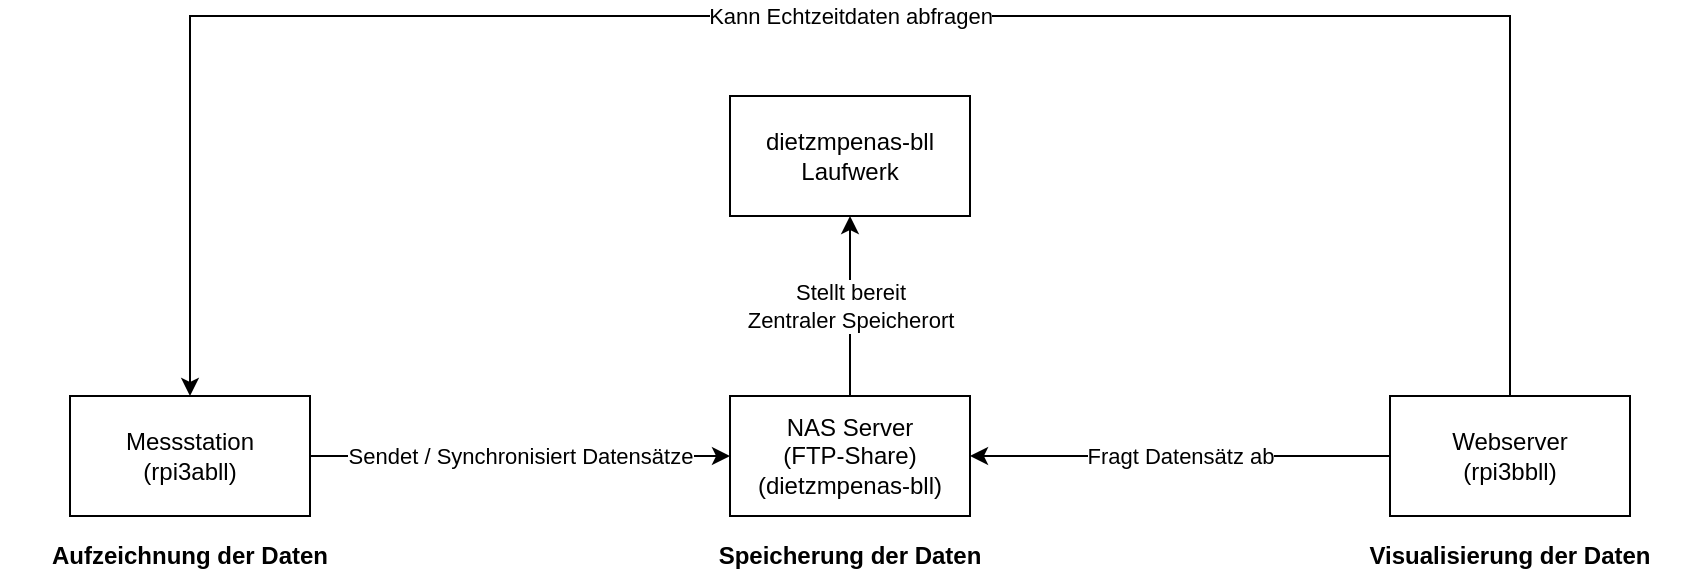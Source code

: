<mxfile version="14.4.3" type="device"><diagram id="5xvek9TMSaRDox-ukcm-" name="Seite-1"><mxGraphModel dx="1086" dy="816" grid="1" gridSize="10" guides="1" tooltips="1" connect="1" arrows="1" fold="1" page="1" pageScale="1" pageWidth="1169" pageHeight="827" math="0" shadow="0"><root><mxCell id="0"/><mxCell id="1" parent="0"/><mxCell id="Gx2wu3pGwZN7JVWsavH7-4" value="Sendet / Synchronisiert Datensätze" style="edgeStyle=orthogonalEdgeStyle;rounded=0;orthogonalLoop=1;jettySize=auto;html=1;exitX=1;exitY=0.5;exitDx=0;exitDy=0;entryX=0;entryY=0.5;entryDx=0;entryDy=0;" parent="1" source="Gx2wu3pGwZN7JVWsavH7-1" target="Gx2wu3pGwZN7JVWsavH7-2" edge="1"><mxGeometry relative="1" as="geometry"/></mxCell><mxCell id="Gx2wu3pGwZN7JVWsavH7-1" value="Messstation&lt;br&gt;(rpi3abll)" style="rounded=0;whiteSpace=wrap;html=1;" parent="1" vertex="1"><mxGeometry x="40" y="310" width="120" height="60" as="geometry"/></mxCell><mxCell id="Gx2wu3pGwZN7JVWsavH7-6" value="Stellt bereit&lt;br&gt;Zentraler Speicherort" style="edgeStyle=orthogonalEdgeStyle;rounded=0;orthogonalLoop=1;jettySize=auto;html=1;exitX=0.5;exitY=0;exitDx=0;exitDy=0;entryX=0.5;entryY=1;entryDx=0;entryDy=0;" parent="1" source="Gx2wu3pGwZN7JVWsavH7-2" target="Gx2wu3pGwZN7JVWsavH7-5" edge="1"><mxGeometry relative="1" as="geometry"/></mxCell><mxCell id="Gx2wu3pGwZN7JVWsavH7-2" value="NAS Server&lt;br&gt;(FTP-Share)&lt;br&gt;(dietzmpenas-bll)" style="rounded=0;whiteSpace=wrap;html=1;" parent="1" vertex="1"><mxGeometry x="370" y="310" width="120" height="60" as="geometry"/></mxCell><mxCell id="Gx2wu3pGwZN7JVWsavH7-13" value="Fragt Datensätz ab" style="edgeStyle=orthogonalEdgeStyle;rounded=0;orthogonalLoop=1;jettySize=auto;html=1;exitX=0;exitY=0.5;exitDx=0;exitDy=0;entryX=1;entryY=0.5;entryDx=0;entryDy=0;" parent="1" source="Gx2wu3pGwZN7JVWsavH7-3" target="Gx2wu3pGwZN7JVWsavH7-2" edge="1"><mxGeometry relative="1" as="geometry"/></mxCell><mxCell id="Gx2wu3pGwZN7JVWsavH7-19" value="&lt;span style=&quot;color: rgb(0 , 0 , 0) ; font-family: &amp;#34;helvetica&amp;#34; ; font-size: 11px ; font-style: normal ; font-weight: 400 ; letter-spacing: normal ; text-align: center ; text-indent: 0px ; text-transform: none ; word-spacing: 0px ; background-color: rgb(255 , 255 , 255) ; display: inline ; float: none&quot;&gt;Kann Echtzeitdaten abfragen&lt;/span&gt;" style="edgeStyle=orthogonalEdgeStyle;rounded=0;orthogonalLoop=1;jettySize=auto;html=1;exitX=0.5;exitY=0;exitDx=0;exitDy=0;entryX=0.5;entryY=0;entryDx=0;entryDy=0;" parent="1" source="Gx2wu3pGwZN7JVWsavH7-3" target="Gx2wu3pGwZN7JVWsavH7-1" edge="1"><mxGeometry relative="1" as="geometry"><Array as="points"><mxPoint x="760" y="120"/><mxPoint x="100" y="120"/></Array></mxGeometry></mxCell><mxCell id="Gx2wu3pGwZN7JVWsavH7-3" value="Webserver&lt;br&gt;(rpi3bbll)" style="rounded=0;whiteSpace=wrap;html=1;" parent="1" vertex="1"><mxGeometry x="700" y="310" width="120" height="60" as="geometry"/></mxCell><mxCell id="Gx2wu3pGwZN7JVWsavH7-5" value="dietzmpenas-bll Laufwerk" style="rounded=0;whiteSpace=wrap;html=1;" parent="1" vertex="1"><mxGeometry x="370" y="160" width="120" height="60" as="geometry"/></mxCell><mxCell id="Gx2wu3pGwZN7JVWsavH7-12" value="&lt;b&gt;Aufzeichnung der Daten&lt;/b&gt;" style="text;html=1;strokeColor=none;fillColor=none;align=center;verticalAlign=middle;whiteSpace=wrap;rounded=0;" parent="1" vertex="1"><mxGeometry x="5" y="380" width="190" height="20" as="geometry"/></mxCell><mxCell id="Gx2wu3pGwZN7JVWsavH7-17" value="&lt;b&gt;Visualisierung der Daten&lt;/b&gt;" style="text;html=1;strokeColor=none;fillColor=none;align=center;verticalAlign=middle;whiteSpace=wrap;rounded=0;" parent="1" vertex="1"><mxGeometry x="665" y="380" width="190" height="20" as="geometry"/></mxCell><mxCell id="Gx2wu3pGwZN7JVWsavH7-18" value="&lt;b&gt;Speicherung der Daten&lt;/b&gt;" style="text;html=1;strokeColor=none;fillColor=none;align=center;verticalAlign=middle;whiteSpace=wrap;rounded=0;" parent="1" vertex="1"><mxGeometry x="335" y="380" width="190" height="20" as="geometry"/></mxCell></root></mxGraphModel></diagram></mxfile>